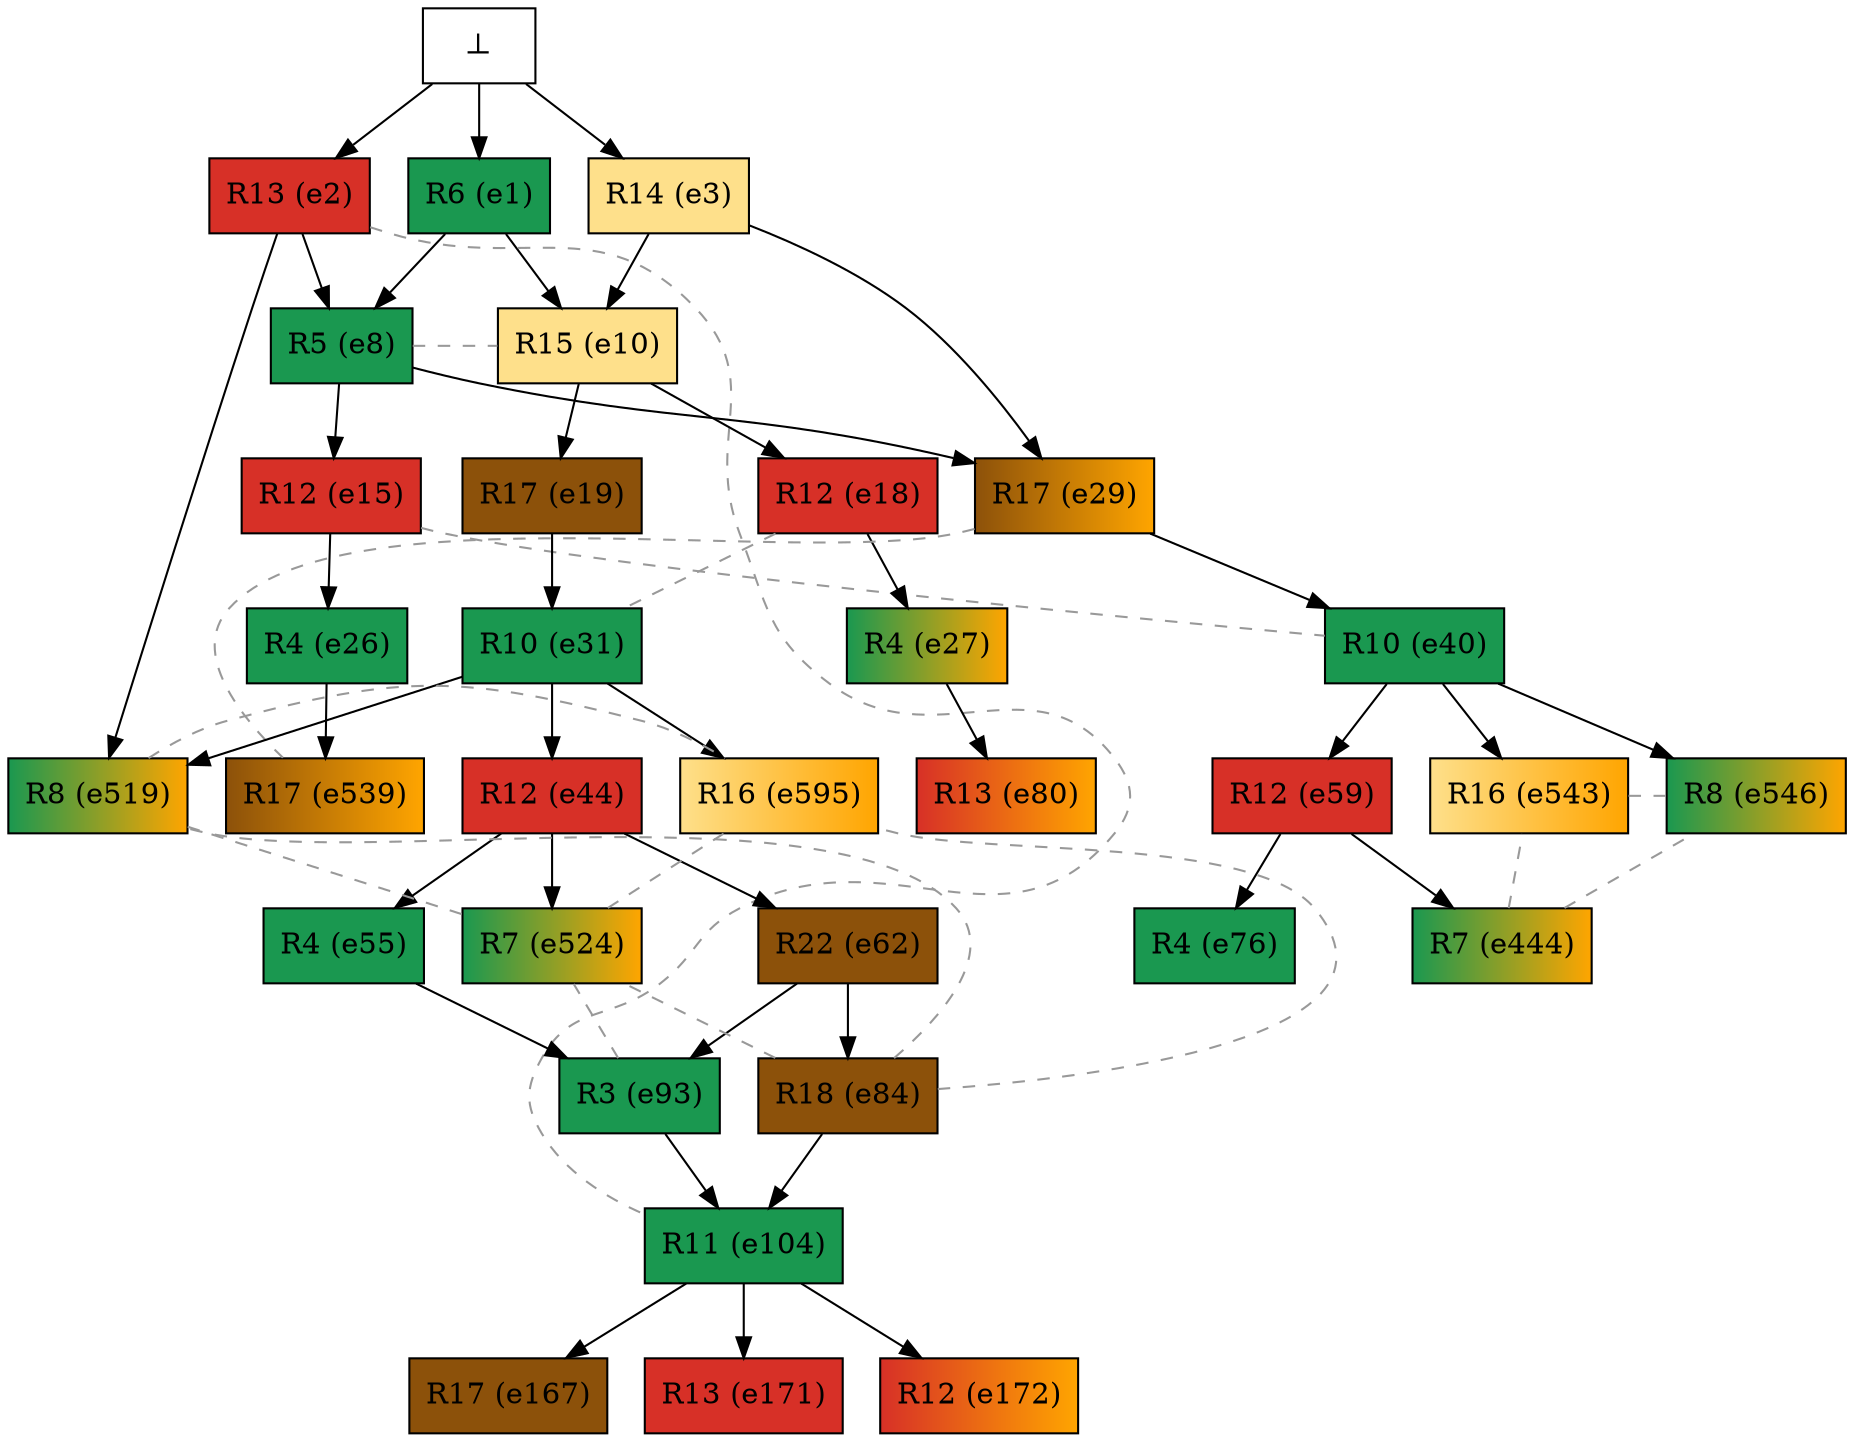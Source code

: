 digraph test {
  e1 -> e8;
  e2 -> e8;
  e1 -> e10;
  e3 -> e10;
  e8 -> e15;
  e10 -> e18;
  e10 -> e19;
  e15 -> e26;
  e18 -> e27;
  e3 -> e29;
  e8 -> e29;
  e19 -> e31;
  e29 -> e40;
  e31 -> e44;
  e44 -> e55;
  e40 -> e59;
  e44 -> e62;
  e59 -> e76;
  e27 -> e80;
  e62 -> e84;
  e55 -> e93;
  e62 -> e93;
  e84 -> e104;
  e93 -> e104;
  e104 -> e167;
  e104 -> e171;
  e104 -> e172;
  e59 -> e444;
  e2 -> e519;
  e31 -> e519;
  e44 -> e524;
  e26 -> e539;
  e40 -> e543;
  e40 -> e546;
  e31 -> e595;
  e0 -> e1;
  e0 -> e2;
  e0 -> e3;

//conflicts
  e2 -> e104 [arrowhead=none color=gray60 style=dashed constraint=false];
  e8 -> e10 [arrowhead=none color=gray60 style=dashed constraint=false];
  e15 -> e40 [arrowhead=none color=gray60 style=dashed constraint=false];
  e18 -> e31 [arrowhead=none color=gray60 style=dashed constraint=false];
  e29 -> e539 [arrowhead=none color=gray60 style=dashed constraint=false];
  e84 -> e519 [arrowhead=none color=gray60 style=dashed constraint=false];
  e84 -> e524 [arrowhead=none color=gray60 style=dashed constraint=false];
  e84 -> e595 [arrowhead=none color=gray60 style=dashed constraint=false];
  e93 -> e524 [arrowhead=none color=gray60 style=dashed constraint=false];
  e444 -> e543 [arrowhead=none color=gray60 style=dashed constraint=false];
  e444 -> e546 [arrowhead=none color=gray60 style=dashed constraint=false];
  e519 -> e524 [arrowhead=none color=gray60 style=dashed constraint=false];
  e519 -> e595 [arrowhead=none color=gray60 style=dashed constraint=false];
  e524 -> e595 [arrowhead=none color=gray60 style=dashed constraint=false];
  e543 -> e546 [arrowhead=none color=gray60 style=dashed constraint=false];

  e1 [color="black" fillcolor="#1a9850:#1a9850" label="R6 (e1)" shape=box style=filled];
  e2 [color="black" fillcolor="#d73027:#d73027" label="R13 (e2)" shape=box style=filled];
  e3 [color="black" fillcolor="#fee08b:#fee08b" label="R14 (e3)" shape=box style=filled];
  e8 [color="black" fillcolor="#1a9850:#1a9850" label="R5 (e8)" shape=box style=filled];
  e10 [color="black" fillcolor="#fee08b:#fee08b" label="R15 (e10)" shape=box style=filled];
  e15 [color="black" fillcolor="#d73027:#d73027" label="R12 (e15)" shape=box style=filled];
  e18 [color="black" fillcolor="#d73027:#d73027" label="R12 (e18)" shape=box style=filled];
  e19 [color="black" fillcolor="#8c510a:#8c510a" label="R17 (e19)" shape=box style=filled];
  e26 [color="black" fillcolor="#1a9850:#1a9850" label="R4 (e26)" shape=box style=filled];
  e27 [color="black" fillcolor="#1a9850:orange" label="R4 (e27)" shape=box style=filled];
  e29 [color="black" fillcolor="#8c510a:orange" label="R17 (e29)" shape=box style=filled];
  e31 [color="black" fillcolor="#1a9850:#1a9850" label="R10 (e31)" shape=box style=filled];
  e40 [color="black" fillcolor="#1a9850:#1a9850" label="R10 (e40)" shape=box style=filled];
  e44 [color="black" fillcolor="#d73027:#d73027" label="R12 (e44)" shape=box style=filled];
  e55 [color="black" fillcolor="#1a9850:#1a9850" label="R4 (e55)" shape=box style=filled];
  e59 [color="black" fillcolor="#d73027:#d73027" label="R12 (e59)" shape=box style=filled];
  e62 [color="black" fillcolor="#8c510a:#8c510a" label="R22 (e62)" shape=box style=filled];
  e76 [color="black" fillcolor="#1a9850:#1a9850" label="R4 (e76)" shape=box style=filled];
  e80 [color="black" fillcolor="#d73027:orange" label="R13 (e80)" shape=box style=filled];
  e84 [color="black" fillcolor="#8c510a:#8c510a" label="R18 (e84)" shape=box style=filled];
  e93 [color="black" fillcolor="#1a9850:#1a9850" label="R3 (e93)" shape=box style=filled];
  e104 [color="black" fillcolor="#1a9850:#1a9850" label="R11 (e104)" shape=box style=filled];
  e167 [color="black" fillcolor="#8c510a:#8c510a" label="R17 (e167)" shape=box style=filled];
  e171 [color="black" fillcolor="#d73027:#d73027" label="R13 (e171)" shape=box style=filled];
  e172 [color="black" fillcolor="#d73027:orange" label="R12 (e172)" shape=box style=filled];
  e444 [color="black" fillcolor="#1a9850:orange" label="R7 (e444)" shape=box style=filled];
  e519 [color="black" fillcolor="#1a9850:orange" label="R8 (e519)" shape=box style=filled];
  e524 [color="black" fillcolor="#1a9850:orange" label="R7 (e524)" shape=box style=filled];
  e539 [color="black" fillcolor="#8c510a:orange" label="R17 (e539)" shape=box style=filled];
  e543 [color="black" fillcolor="#fee08b:orange" label="R16 (e543)" shape=box style=filled];
  e546 [color="black" fillcolor="#1a9850:orange" label="R8 (e546)" shape=box style=filled];
  e595 [color="black" fillcolor="#fee08b:orange" label="R16 (e595)" shape=box style=filled];
  e0 [fillcolor="white" label="⊥" shape=box style=filled];
}
